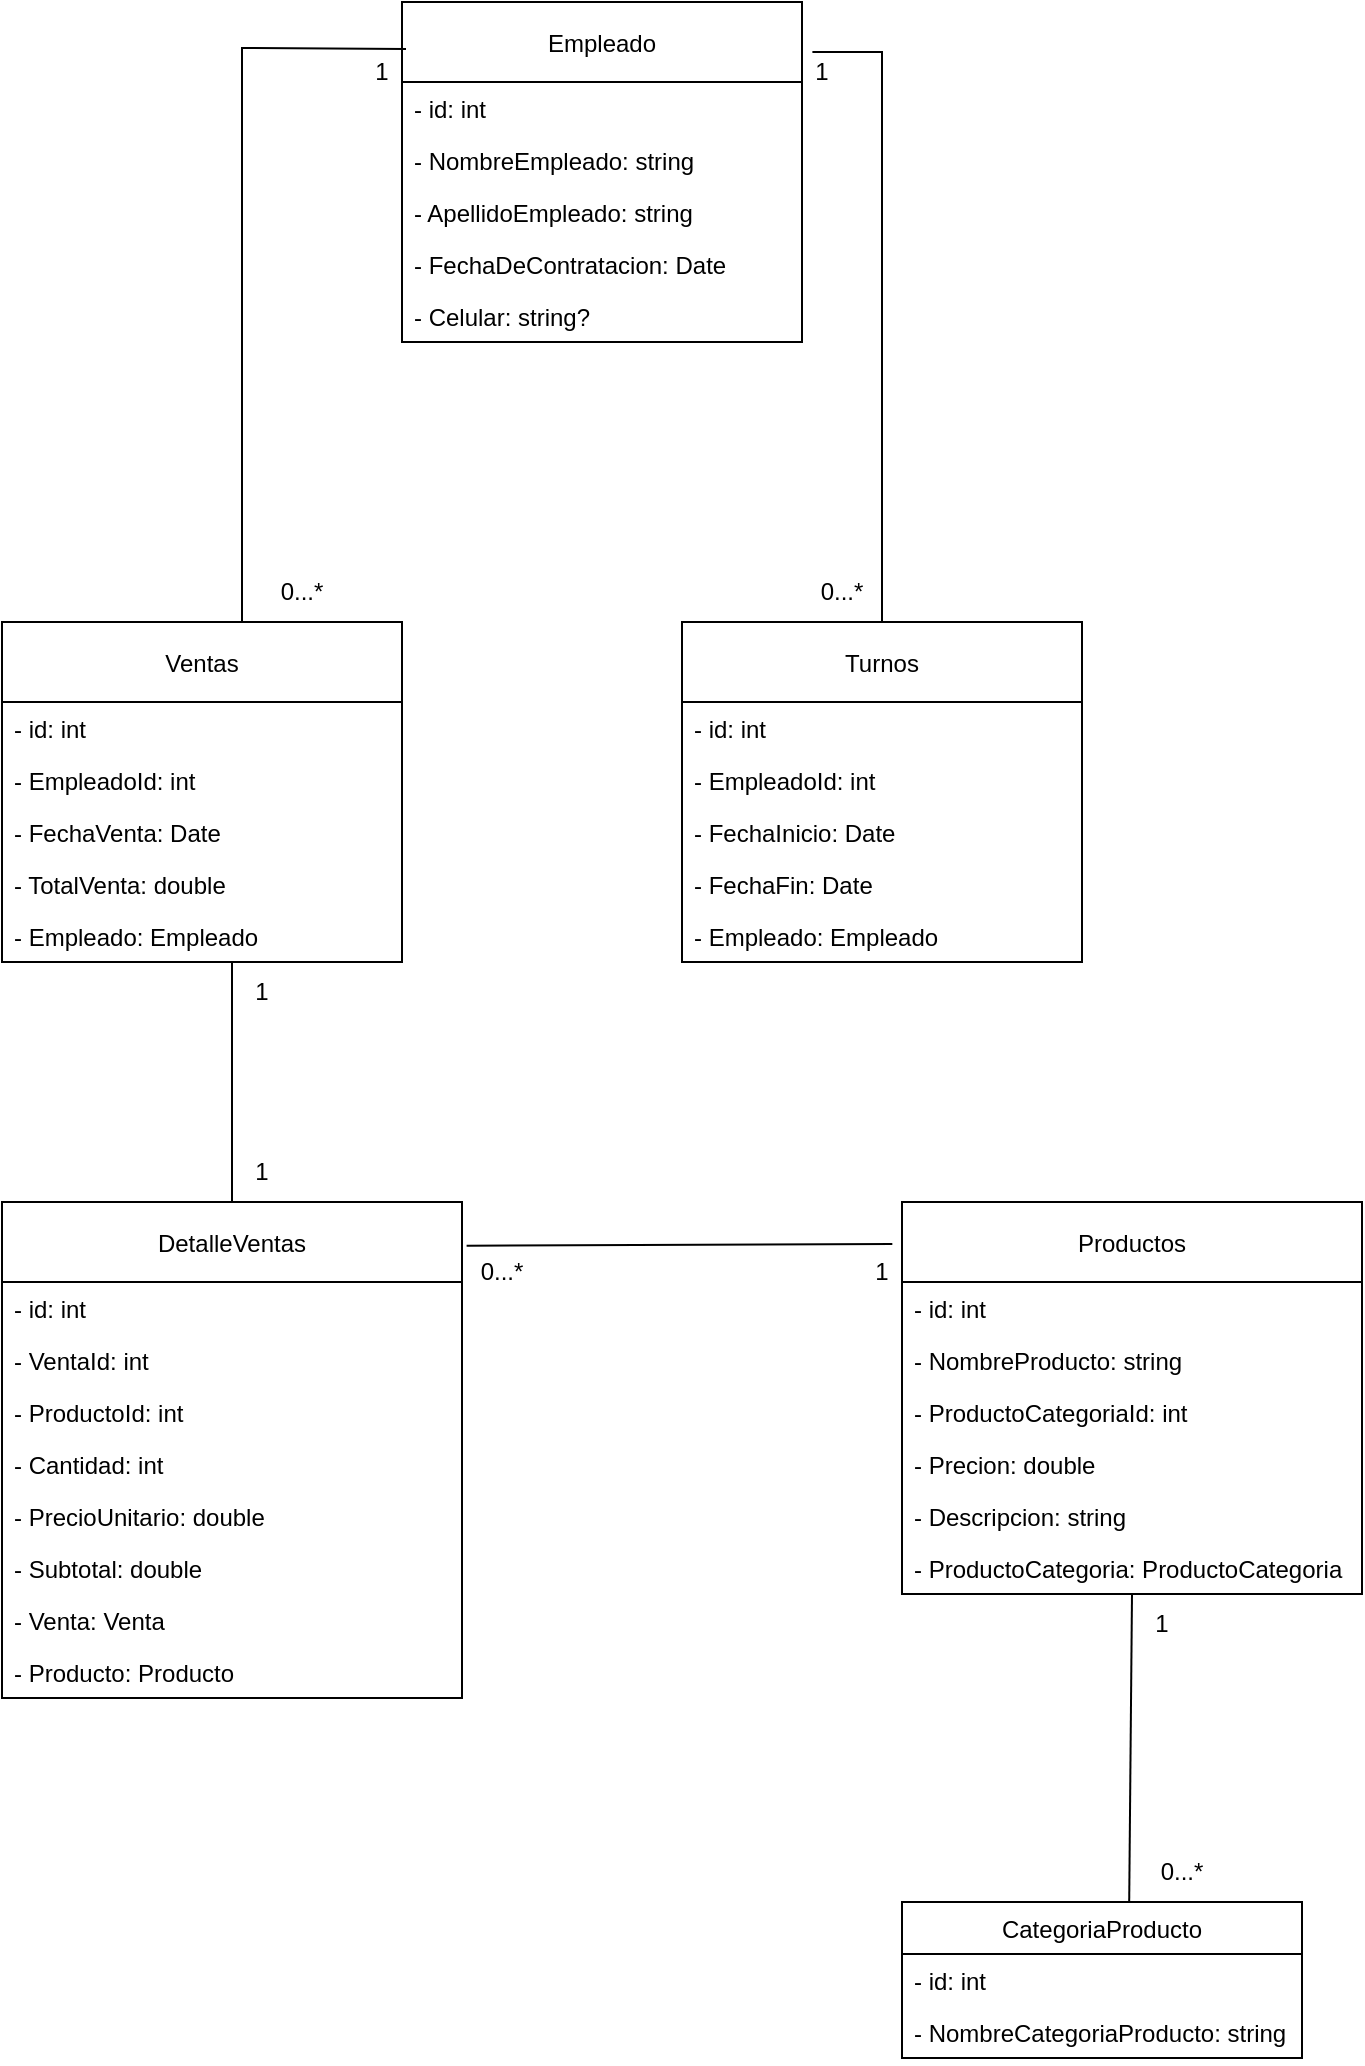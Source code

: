 <mxfile version="20.3.0" type="device"><diagram id="C5RBs43oDa-KdzZeNtuy" name="Page-1"><mxGraphModel dx="1278" dy="1818" grid="1" gridSize="10" guides="1" tooltips="1" connect="1" arrows="1" fold="1" page="1" pageScale="1" pageWidth="827" pageHeight="1169" math="0" shadow="0"><root><mxCell id="WIyWlLk6GJQsqaUBKTNV-0"/><mxCell id="WIyWlLk6GJQsqaUBKTNV-1" parent="WIyWlLk6GJQsqaUBKTNV-0"/><mxCell id="WHDEiKFre9aEK4-2DVRl-0" value="CategoriaProducto" style="swimlane;fontStyle=0;childLayout=stackLayout;horizontal=1;startSize=26;fillColor=none;horizontalStack=0;resizeParent=1;resizeParentMax=0;resizeLast=0;collapsible=1;marginBottom=0;" vertex="1" parent="WIyWlLk6GJQsqaUBKTNV-1"><mxGeometry x="570" y="760" width="200" height="78" as="geometry"/></mxCell><mxCell id="WHDEiKFre9aEK4-2DVRl-1" value="- id: int" style="text;strokeColor=none;fillColor=none;align=left;verticalAlign=top;spacingLeft=4;spacingRight=4;overflow=hidden;rotatable=0;points=[[0,0.5],[1,0.5]];portConstraint=eastwest;" vertex="1" parent="WHDEiKFre9aEK4-2DVRl-0"><mxGeometry y="26" width="200" height="26" as="geometry"/></mxCell><mxCell id="WHDEiKFre9aEK4-2DVRl-2" value="- NombreCategoriaProducto: string" style="text;strokeColor=none;fillColor=none;align=left;verticalAlign=top;spacingLeft=4;spacingRight=4;overflow=hidden;rotatable=0;points=[[0,0.5],[1,0.5]];portConstraint=eastwest;" vertex="1" parent="WHDEiKFre9aEK4-2DVRl-0"><mxGeometry y="52" width="200" height="26" as="geometry"/></mxCell><mxCell id="WHDEiKFre9aEK4-2DVRl-4" value="Turnos" style="swimlane;fontStyle=0;childLayout=stackLayout;horizontal=1;startSize=40;fillColor=none;horizontalStack=0;resizeParent=1;resizeParentMax=0;resizeLast=0;collapsible=1;marginBottom=0;" vertex="1" parent="WIyWlLk6GJQsqaUBKTNV-1"><mxGeometry x="460" y="120" width="200" height="170" as="geometry"><mxRectangle x="160" y="120" width="80" height="30" as="alternateBounds"/></mxGeometry></mxCell><mxCell id="WHDEiKFre9aEK4-2DVRl-5" value="- id: int" style="text;strokeColor=none;fillColor=none;align=left;verticalAlign=top;spacingLeft=4;spacingRight=4;overflow=hidden;rotatable=0;points=[[0,0.5],[1,0.5]];portConstraint=eastwest;" vertex="1" parent="WHDEiKFre9aEK4-2DVRl-4"><mxGeometry y="40" width="200" height="26" as="geometry"/></mxCell><mxCell id="WHDEiKFre9aEK4-2DVRl-6" value="- EmpleadoId: int" style="text;strokeColor=none;fillColor=none;align=left;verticalAlign=top;spacingLeft=4;spacingRight=4;overflow=hidden;rotatable=0;points=[[0,0.5],[1,0.5]];portConstraint=eastwest;" vertex="1" parent="WHDEiKFre9aEK4-2DVRl-4"><mxGeometry y="66" width="200" height="26" as="geometry"/></mxCell><mxCell id="WHDEiKFre9aEK4-2DVRl-10" value="- FechaInicio: Date" style="text;strokeColor=none;fillColor=none;align=left;verticalAlign=top;spacingLeft=4;spacingRight=4;overflow=hidden;rotatable=0;points=[[0,0.5],[1,0.5]];portConstraint=eastwest;" vertex="1" parent="WHDEiKFre9aEK4-2DVRl-4"><mxGeometry y="92" width="200" height="26" as="geometry"/></mxCell><mxCell id="WHDEiKFre9aEK4-2DVRl-11" value="- FechaFin: Date" style="text;strokeColor=none;fillColor=none;align=left;verticalAlign=top;spacingLeft=4;spacingRight=4;overflow=hidden;rotatable=0;points=[[0,0.5],[1,0.5]];portConstraint=eastwest;" vertex="1" parent="WHDEiKFre9aEK4-2DVRl-4"><mxGeometry y="118" width="200" height="26" as="geometry"/></mxCell><mxCell id="WHDEiKFre9aEK4-2DVRl-12" value="- Empleado: Empleado" style="text;strokeColor=none;fillColor=none;align=left;verticalAlign=top;spacingLeft=4;spacingRight=4;overflow=hidden;rotatable=0;points=[[0,0.5],[1,0.5]];portConstraint=eastwest;" vertex="1" parent="WHDEiKFre9aEK4-2DVRl-4"><mxGeometry y="144" width="200" height="26" as="geometry"/></mxCell><mxCell id="WHDEiKFre9aEK4-2DVRl-14" value="Productos" style="swimlane;fontStyle=0;childLayout=stackLayout;horizontal=1;startSize=40;fillColor=none;horizontalStack=0;resizeParent=1;resizeParentMax=0;resizeLast=0;collapsible=1;marginBottom=0;" vertex="1" parent="WIyWlLk6GJQsqaUBKTNV-1"><mxGeometry x="570" y="410" width="230" height="196" as="geometry"><mxRectangle x="160" y="120" width="80" height="30" as="alternateBounds"/></mxGeometry></mxCell><mxCell id="WHDEiKFre9aEK4-2DVRl-15" value="- id: int" style="text;strokeColor=none;fillColor=none;align=left;verticalAlign=top;spacingLeft=4;spacingRight=4;overflow=hidden;rotatable=0;points=[[0,0.5],[1,0.5]];portConstraint=eastwest;" vertex="1" parent="WHDEiKFre9aEK4-2DVRl-14"><mxGeometry y="40" width="230" height="26" as="geometry"/></mxCell><mxCell id="WHDEiKFre9aEK4-2DVRl-16" value="- NombreProducto: string" style="text;strokeColor=none;fillColor=none;align=left;verticalAlign=top;spacingLeft=4;spacingRight=4;overflow=hidden;rotatable=0;points=[[0,0.5],[1,0.5]];portConstraint=eastwest;" vertex="1" parent="WHDEiKFre9aEK4-2DVRl-14"><mxGeometry y="66" width="230" height="26" as="geometry"/></mxCell><mxCell id="WHDEiKFre9aEK4-2DVRl-17" value="- ProductoCategoriaId: int" style="text;strokeColor=none;fillColor=none;align=left;verticalAlign=top;spacingLeft=4;spacingRight=4;overflow=hidden;rotatable=0;points=[[0,0.5],[1,0.5]];portConstraint=eastwest;" vertex="1" parent="WHDEiKFre9aEK4-2DVRl-14"><mxGeometry y="92" width="230" height="26" as="geometry"/></mxCell><mxCell id="WHDEiKFre9aEK4-2DVRl-18" value="- Precion: double" style="text;strokeColor=none;fillColor=none;align=left;verticalAlign=top;spacingLeft=4;spacingRight=4;overflow=hidden;rotatable=0;points=[[0,0.5],[1,0.5]];portConstraint=eastwest;" vertex="1" parent="WHDEiKFre9aEK4-2DVRl-14"><mxGeometry y="118" width="230" height="26" as="geometry"/></mxCell><mxCell id="WHDEiKFre9aEK4-2DVRl-19" value="- Descripcion: string" style="text;strokeColor=none;fillColor=none;align=left;verticalAlign=top;spacingLeft=4;spacingRight=4;overflow=hidden;rotatable=0;points=[[0,0.5],[1,0.5]];portConstraint=eastwest;" vertex="1" parent="WHDEiKFre9aEK4-2DVRl-14"><mxGeometry y="144" width="230" height="26" as="geometry"/></mxCell><mxCell id="WHDEiKFre9aEK4-2DVRl-20" value="- ProductoCategoria: ProductoCategoria" style="text;strokeColor=none;fillColor=none;align=left;verticalAlign=top;spacingLeft=4;spacingRight=4;overflow=hidden;rotatable=0;points=[[0,0.5],[1,0.5]];portConstraint=eastwest;" vertex="1" parent="WHDEiKFre9aEK4-2DVRl-14"><mxGeometry y="170" width="230" height="26" as="geometry"/></mxCell><mxCell id="WHDEiKFre9aEK4-2DVRl-21" value="" style="endArrow=none;html=1;rounded=0;exitX=0.568;exitY=-0.005;exitDx=0;exitDy=0;exitPerimeter=0;entryX=0.25;entryY=0;entryDx=0;entryDy=0;" edge="1" parent="WIyWlLk6GJQsqaUBKTNV-1" source="WHDEiKFre9aEK4-2DVRl-0" target="WHDEiKFre9aEK4-2DVRl-22"><mxGeometry width="50" height="50" relative="1" as="geometry"><mxPoint x="580" y="560" as="sourcePoint"/><mxPoint x="680" y="600" as="targetPoint"/></mxGeometry></mxCell><mxCell id="WHDEiKFre9aEK4-2DVRl-22" value="1" style="text;html=1;strokeColor=none;fillColor=none;align=center;verticalAlign=middle;whiteSpace=wrap;rounded=0;" vertex="1" parent="WIyWlLk6GJQsqaUBKTNV-1"><mxGeometry x="670" y="606" width="60" height="30" as="geometry"/></mxCell><mxCell id="WHDEiKFre9aEK4-2DVRl-25" value="0...*" style="text;html=1;strokeColor=none;fillColor=none;align=center;verticalAlign=middle;whiteSpace=wrap;rounded=0;" vertex="1" parent="WIyWlLk6GJQsqaUBKTNV-1"><mxGeometry x="680" y="730" width="60" height="30" as="geometry"/></mxCell><mxCell id="WHDEiKFre9aEK4-2DVRl-26" value="DetalleVentas" style="swimlane;fontStyle=0;childLayout=stackLayout;horizontal=1;startSize=40;fillColor=none;horizontalStack=0;resizeParent=1;resizeParentMax=0;resizeLast=0;collapsible=1;marginBottom=0;" vertex="1" parent="WIyWlLk6GJQsqaUBKTNV-1"><mxGeometry x="120" y="410" width="230" height="248" as="geometry"><mxRectangle x="160" y="120" width="80" height="30" as="alternateBounds"/></mxGeometry></mxCell><mxCell id="WHDEiKFre9aEK4-2DVRl-27" value="- id: int" style="text;strokeColor=none;fillColor=none;align=left;verticalAlign=top;spacingLeft=4;spacingRight=4;overflow=hidden;rotatable=0;points=[[0,0.5],[1,0.5]];portConstraint=eastwest;" vertex="1" parent="WHDEiKFre9aEK4-2DVRl-26"><mxGeometry y="40" width="230" height="26" as="geometry"/></mxCell><mxCell id="WHDEiKFre9aEK4-2DVRl-28" value="- VentaId: int" style="text;strokeColor=none;fillColor=none;align=left;verticalAlign=top;spacingLeft=4;spacingRight=4;overflow=hidden;rotatable=0;points=[[0,0.5],[1,0.5]];portConstraint=eastwest;" vertex="1" parent="WHDEiKFre9aEK4-2DVRl-26"><mxGeometry y="66" width="230" height="26" as="geometry"/></mxCell><mxCell id="WHDEiKFre9aEK4-2DVRl-29" value="- ProductoId: int" style="text;strokeColor=none;fillColor=none;align=left;verticalAlign=top;spacingLeft=4;spacingRight=4;overflow=hidden;rotatable=0;points=[[0,0.5],[1,0.5]];portConstraint=eastwest;" vertex="1" parent="WHDEiKFre9aEK4-2DVRl-26"><mxGeometry y="92" width="230" height="26" as="geometry"/></mxCell><mxCell id="WHDEiKFre9aEK4-2DVRl-30" value="- Cantidad: int" style="text;strokeColor=none;fillColor=none;align=left;verticalAlign=top;spacingLeft=4;spacingRight=4;overflow=hidden;rotatable=0;points=[[0,0.5],[1,0.5]];portConstraint=eastwest;" vertex="1" parent="WHDEiKFre9aEK4-2DVRl-26"><mxGeometry y="118" width="230" height="26" as="geometry"/></mxCell><mxCell id="WHDEiKFre9aEK4-2DVRl-31" value="- PrecioUnitario: double" style="text;strokeColor=none;fillColor=none;align=left;verticalAlign=top;spacingLeft=4;spacingRight=4;overflow=hidden;rotatable=0;points=[[0,0.5],[1,0.5]];portConstraint=eastwest;" vertex="1" parent="WHDEiKFre9aEK4-2DVRl-26"><mxGeometry y="144" width="230" height="26" as="geometry"/></mxCell><mxCell id="WHDEiKFre9aEK4-2DVRl-32" value="- Subtotal: double" style="text;strokeColor=none;fillColor=none;align=left;verticalAlign=top;spacingLeft=4;spacingRight=4;overflow=hidden;rotatable=0;points=[[0,0.5],[1,0.5]];portConstraint=eastwest;" vertex="1" parent="WHDEiKFre9aEK4-2DVRl-26"><mxGeometry y="170" width="230" height="26" as="geometry"/></mxCell><mxCell id="WHDEiKFre9aEK4-2DVRl-33" value="- Venta: Venta" style="text;strokeColor=none;fillColor=none;align=left;verticalAlign=top;spacingLeft=4;spacingRight=4;overflow=hidden;rotatable=0;points=[[0,0.5],[1,0.5]];portConstraint=eastwest;" vertex="1" parent="WHDEiKFre9aEK4-2DVRl-26"><mxGeometry y="196" width="230" height="26" as="geometry"/></mxCell><mxCell id="WHDEiKFre9aEK4-2DVRl-34" value="- Producto: Producto" style="text;strokeColor=none;fillColor=none;align=left;verticalAlign=top;spacingLeft=4;spacingRight=4;overflow=hidden;rotatable=0;points=[[0,0.5],[1,0.5]];portConstraint=eastwest;" vertex="1" parent="WHDEiKFre9aEK4-2DVRl-26"><mxGeometry y="222" width="230" height="26" as="geometry"/></mxCell><mxCell id="WHDEiKFre9aEK4-2DVRl-35" value="Ventas" style="swimlane;fontStyle=0;childLayout=stackLayout;horizontal=1;startSize=40;fillColor=none;horizontalStack=0;resizeParent=1;resizeParentMax=0;resizeLast=0;collapsible=1;marginBottom=0;" vertex="1" parent="WIyWlLk6GJQsqaUBKTNV-1"><mxGeometry x="120" y="120" width="200" height="170" as="geometry"><mxRectangle x="160" y="120" width="80" height="30" as="alternateBounds"/></mxGeometry></mxCell><mxCell id="WHDEiKFre9aEK4-2DVRl-36" value="- id: int" style="text;strokeColor=none;fillColor=none;align=left;verticalAlign=top;spacingLeft=4;spacingRight=4;overflow=hidden;rotatable=0;points=[[0,0.5],[1,0.5]];portConstraint=eastwest;" vertex="1" parent="WHDEiKFre9aEK4-2DVRl-35"><mxGeometry y="40" width="200" height="26" as="geometry"/></mxCell><mxCell id="WHDEiKFre9aEK4-2DVRl-37" value="- EmpleadoId: int" style="text;strokeColor=none;fillColor=none;align=left;verticalAlign=top;spacingLeft=4;spacingRight=4;overflow=hidden;rotatable=0;points=[[0,0.5],[1,0.5]];portConstraint=eastwest;" vertex="1" parent="WHDEiKFre9aEK4-2DVRl-35"><mxGeometry y="66" width="200" height="26" as="geometry"/></mxCell><mxCell id="WHDEiKFre9aEK4-2DVRl-38" value="- FechaVenta: Date" style="text;strokeColor=none;fillColor=none;align=left;verticalAlign=top;spacingLeft=4;spacingRight=4;overflow=hidden;rotatable=0;points=[[0,0.5],[1,0.5]];portConstraint=eastwest;" vertex="1" parent="WHDEiKFre9aEK4-2DVRl-35"><mxGeometry y="92" width="200" height="26" as="geometry"/></mxCell><mxCell id="WHDEiKFre9aEK4-2DVRl-39" value="- TotalVenta: double" style="text;strokeColor=none;fillColor=none;align=left;verticalAlign=top;spacingLeft=4;spacingRight=4;overflow=hidden;rotatable=0;points=[[0,0.5],[1,0.5]];portConstraint=eastwest;" vertex="1" parent="WHDEiKFre9aEK4-2DVRl-35"><mxGeometry y="118" width="200" height="26" as="geometry"/></mxCell><mxCell id="WHDEiKFre9aEK4-2DVRl-40" value="- Empleado: Empleado" style="text;strokeColor=none;fillColor=none;align=left;verticalAlign=top;spacingLeft=4;spacingRight=4;overflow=hidden;rotatable=0;points=[[0,0.5],[1,0.5]];portConstraint=eastwest;" vertex="1" parent="WHDEiKFre9aEK4-2DVRl-35"><mxGeometry y="144" width="200" height="26" as="geometry"/></mxCell><mxCell id="WHDEiKFre9aEK4-2DVRl-42" value="" style="endArrow=none;html=1;rounded=0;exitX=1.01;exitY=0.088;exitDx=0;exitDy=0;exitPerimeter=0;entryX=-0.021;entryY=0.107;entryDx=0;entryDy=0;entryPerimeter=0;" edge="1" parent="WIyWlLk6GJQsqaUBKTNV-1" source="WHDEiKFre9aEK4-2DVRl-26" target="WHDEiKFre9aEK4-2DVRl-14"><mxGeometry width="50" height="50" relative="1" as="geometry"><mxPoint x="420" y="470" as="sourcePoint"/><mxPoint x="470" y="420" as="targetPoint"/></mxGeometry></mxCell><mxCell id="WHDEiKFre9aEK4-2DVRl-43" value="0...*" style="text;html=1;strokeColor=none;fillColor=none;align=center;verticalAlign=middle;whiteSpace=wrap;rounded=0;" vertex="1" parent="WIyWlLk6GJQsqaUBKTNV-1"><mxGeometry x="340" y="430" width="60" height="30" as="geometry"/></mxCell><mxCell id="WHDEiKFre9aEK4-2DVRl-44" value="1" style="text;html=1;strokeColor=none;fillColor=none;align=center;verticalAlign=middle;whiteSpace=wrap;rounded=0;" vertex="1" parent="WIyWlLk6GJQsqaUBKTNV-1"><mxGeometry x="530" y="430" width="60" height="30" as="geometry"/></mxCell><mxCell id="WHDEiKFre9aEK4-2DVRl-46" value="" style="endArrow=none;html=1;rounded=0;entryX=0.25;entryY=0;entryDx=0;entryDy=0;exitX=0.5;exitY=0;exitDx=0;exitDy=0;" edge="1" parent="WIyWlLk6GJQsqaUBKTNV-1" source="WHDEiKFre9aEK4-2DVRl-26" target="WHDEiKFre9aEK4-2DVRl-47"><mxGeometry width="50" height="50" relative="1" as="geometry"><mxPoint x="270" y="420" as="sourcePoint"/><mxPoint x="320" y="370" as="targetPoint"/></mxGeometry></mxCell><mxCell id="WHDEiKFre9aEK4-2DVRl-47" value="1" style="text;html=1;strokeColor=none;fillColor=none;align=center;verticalAlign=middle;whiteSpace=wrap;rounded=0;" vertex="1" parent="WIyWlLk6GJQsqaUBKTNV-1"><mxGeometry x="220" y="290" width="60" height="30" as="geometry"/></mxCell><mxCell id="WHDEiKFre9aEK4-2DVRl-48" value="1" style="text;html=1;strokeColor=none;fillColor=none;align=center;verticalAlign=middle;whiteSpace=wrap;rounded=0;" vertex="1" parent="WIyWlLk6GJQsqaUBKTNV-1"><mxGeometry x="220" y="380" width="60" height="30" as="geometry"/></mxCell><mxCell id="WHDEiKFre9aEK4-2DVRl-49" value="Empleado" style="swimlane;fontStyle=0;childLayout=stackLayout;horizontal=1;startSize=40;fillColor=none;horizontalStack=0;resizeParent=1;resizeParentMax=0;resizeLast=0;collapsible=1;marginBottom=0;" vertex="1" parent="WIyWlLk6GJQsqaUBKTNV-1"><mxGeometry x="320" y="-190" width="200" height="170" as="geometry"><mxRectangle x="160" y="120" width="80" height="30" as="alternateBounds"/></mxGeometry></mxCell><mxCell id="WHDEiKFre9aEK4-2DVRl-50" value="- id: int" style="text;strokeColor=none;fillColor=none;align=left;verticalAlign=top;spacingLeft=4;spacingRight=4;overflow=hidden;rotatable=0;points=[[0,0.5],[1,0.5]];portConstraint=eastwest;" vertex="1" parent="WHDEiKFre9aEK4-2DVRl-49"><mxGeometry y="40" width="200" height="26" as="geometry"/></mxCell><mxCell id="WHDEiKFre9aEK4-2DVRl-51" value="- NombreEmpleado: string" style="text;strokeColor=none;fillColor=none;align=left;verticalAlign=top;spacingLeft=4;spacingRight=4;overflow=hidden;rotatable=0;points=[[0,0.5],[1,0.5]];portConstraint=eastwest;" vertex="1" parent="WHDEiKFre9aEK4-2DVRl-49"><mxGeometry y="66" width="200" height="26" as="geometry"/></mxCell><mxCell id="WHDEiKFre9aEK4-2DVRl-52" value="- ApellidoEmpleado: string" style="text;strokeColor=none;fillColor=none;align=left;verticalAlign=top;spacingLeft=4;spacingRight=4;overflow=hidden;rotatable=0;points=[[0,0.5],[1,0.5]];portConstraint=eastwest;" vertex="1" parent="WHDEiKFre9aEK4-2DVRl-49"><mxGeometry y="92" width="200" height="26" as="geometry"/></mxCell><mxCell id="WHDEiKFre9aEK4-2DVRl-53" value="- FechaDeContratacion: Date" style="text;strokeColor=none;fillColor=none;align=left;verticalAlign=top;spacingLeft=4;spacingRight=4;overflow=hidden;rotatable=0;points=[[0,0.5],[1,0.5]];portConstraint=eastwest;" vertex="1" parent="WHDEiKFre9aEK4-2DVRl-49"><mxGeometry y="118" width="200" height="26" as="geometry"/></mxCell><mxCell id="WHDEiKFre9aEK4-2DVRl-54" value="- Celular: string?" style="text;strokeColor=none;fillColor=none;align=left;verticalAlign=top;spacingLeft=4;spacingRight=4;overflow=hidden;rotatable=0;points=[[0,0.5],[1,0.5]];portConstraint=eastwest;" vertex="1" parent="WHDEiKFre9aEK4-2DVRl-49"><mxGeometry y="144" width="200" height="26" as="geometry"/></mxCell><mxCell id="WHDEiKFre9aEK4-2DVRl-56" value="1" style="text;html=1;strokeColor=none;fillColor=none;align=center;verticalAlign=middle;whiteSpace=wrap;rounded=0;" vertex="1" parent="WIyWlLk6GJQsqaUBKTNV-1"><mxGeometry x="280" y="-170" width="60" height="30" as="geometry"/></mxCell><mxCell id="WHDEiKFre9aEK4-2DVRl-57" value="0...*" style="text;html=1;strokeColor=none;fillColor=none;align=center;verticalAlign=middle;whiteSpace=wrap;rounded=0;" vertex="1" parent="WIyWlLk6GJQsqaUBKTNV-1"><mxGeometry x="240" y="90" width="60" height="30" as="geometry"/></mxCell><mxCell id="WHDEiKFre9aEK4-2DVRl-59" value="" style="endArrow=none;html=1;rounded=0;entryX=0.01;entryY=0.138;entryDx=0;entryDy=0;entryPerimeter=0;exitX=0;exitY=1;exitDx=0;exitDy=0;" edge="1" parent="WIyWlLk6GJQsqaUBKTNV-1" source="WHDEiKFre9aEK4-2DVRl-57" target="WHDEiKFre9aEK4-2DVRl-49"><mxGeometry width="50" height="50" relative="1" as="geometry"><mxPoint x="390" y="160" as="sourcePoint"/><mxPoint x="440" y="110" as="targetPoint"/><Array as="points"><mxPoint x="240" y="-167"/></Array></mxGeometry></mxCell><mxCell id="WHDEiKFre9aEK4-2DVRl-61" value="0...*" style="text;html=1;strokeColor=none;fillColor=none;align=center;verticalAlign=middle;whiteSpace=wrap;rounded=0;" vertex="1" parent="WIyWlLk6GJQsqaUBKTNV-1"><mxGeometry x="510" y="90" width="60" height="30" as="geometry"/></mxCell><mxCell id="WHDEiKFre9aEK4-2DVRl-62" value="1" style="text;html=1;strokeColor=none;fillColor=none;align=center;verticalAlign=middle;whiteSpace=wrap;rounded=0;" vertex="1" parent="WIyWlLk6GJQsqaUBKTNV-1"><mxGeometry x="500" y="-170" width="60" height="30" as="geometry"/></mxCell><mxCell id="WHDEiKFre9aEK4-2DVRl-63" value="" style="endArrow=none;html=1;rounded=0;entryX=1.026;entryY=0.147;entryDx=0;entryDy=0;entryPerimeter=0;exitX=0.5;exitY=0;exitDx=0;exitDy=0;" edge="1" parent="WIyWlLk6GJQsqaUBKTNV-1" source="WHDEiKFre9aEK4-2DVRl-4" target="WHDEiKFre9aEK4-2DVRl-49"><mxGeometry width="50" height="50" relative="1" as="geometry"><mxPoint x="390" y="160" as="sourcePoint"/><mxPoint x="440" y="110" as="targetPoint"/><Array as="points"><mxPoint x="560" y="-165"/></Array></mxGeometry></mxCell></root></mxGraphModel></diagram></mxfile>